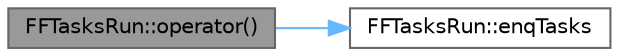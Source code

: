 digraph "FFTasksRun::operator()"
{
 // LATEX_PDF_SIZE
  bgcolor="transparent";
  edge [fontname=Helvetica,fontsize=10,labelfontname=Helvetica,labelfontsize=10];
  node [fontname=Helvetica,fontsize=10,shape=box,height=0.2,width=0.4];
  rankdir="LR";
  Node1 [id="Node000001",label="FFTasksRun::operator()",height=0.2,width=0.4,color="gray40", fillcolor="grey60", style="filled", fontcolor="black",tooltip=" "];
  Node1 -> Node2 [id="edge1_Node000001_Node000002",color="steelblue1",style="solid",tooltip=" "];
  Node2 [id="Node000002",label="FFTasksRun::enqTasks",height=0.2,width=0.4,color="grey40", fillcolor="white", style="filled",URL="$class_f_f_tasks_run.html#aca283b9042b3b0249f4caa26522a4e4d",tooltip=" "];
}
